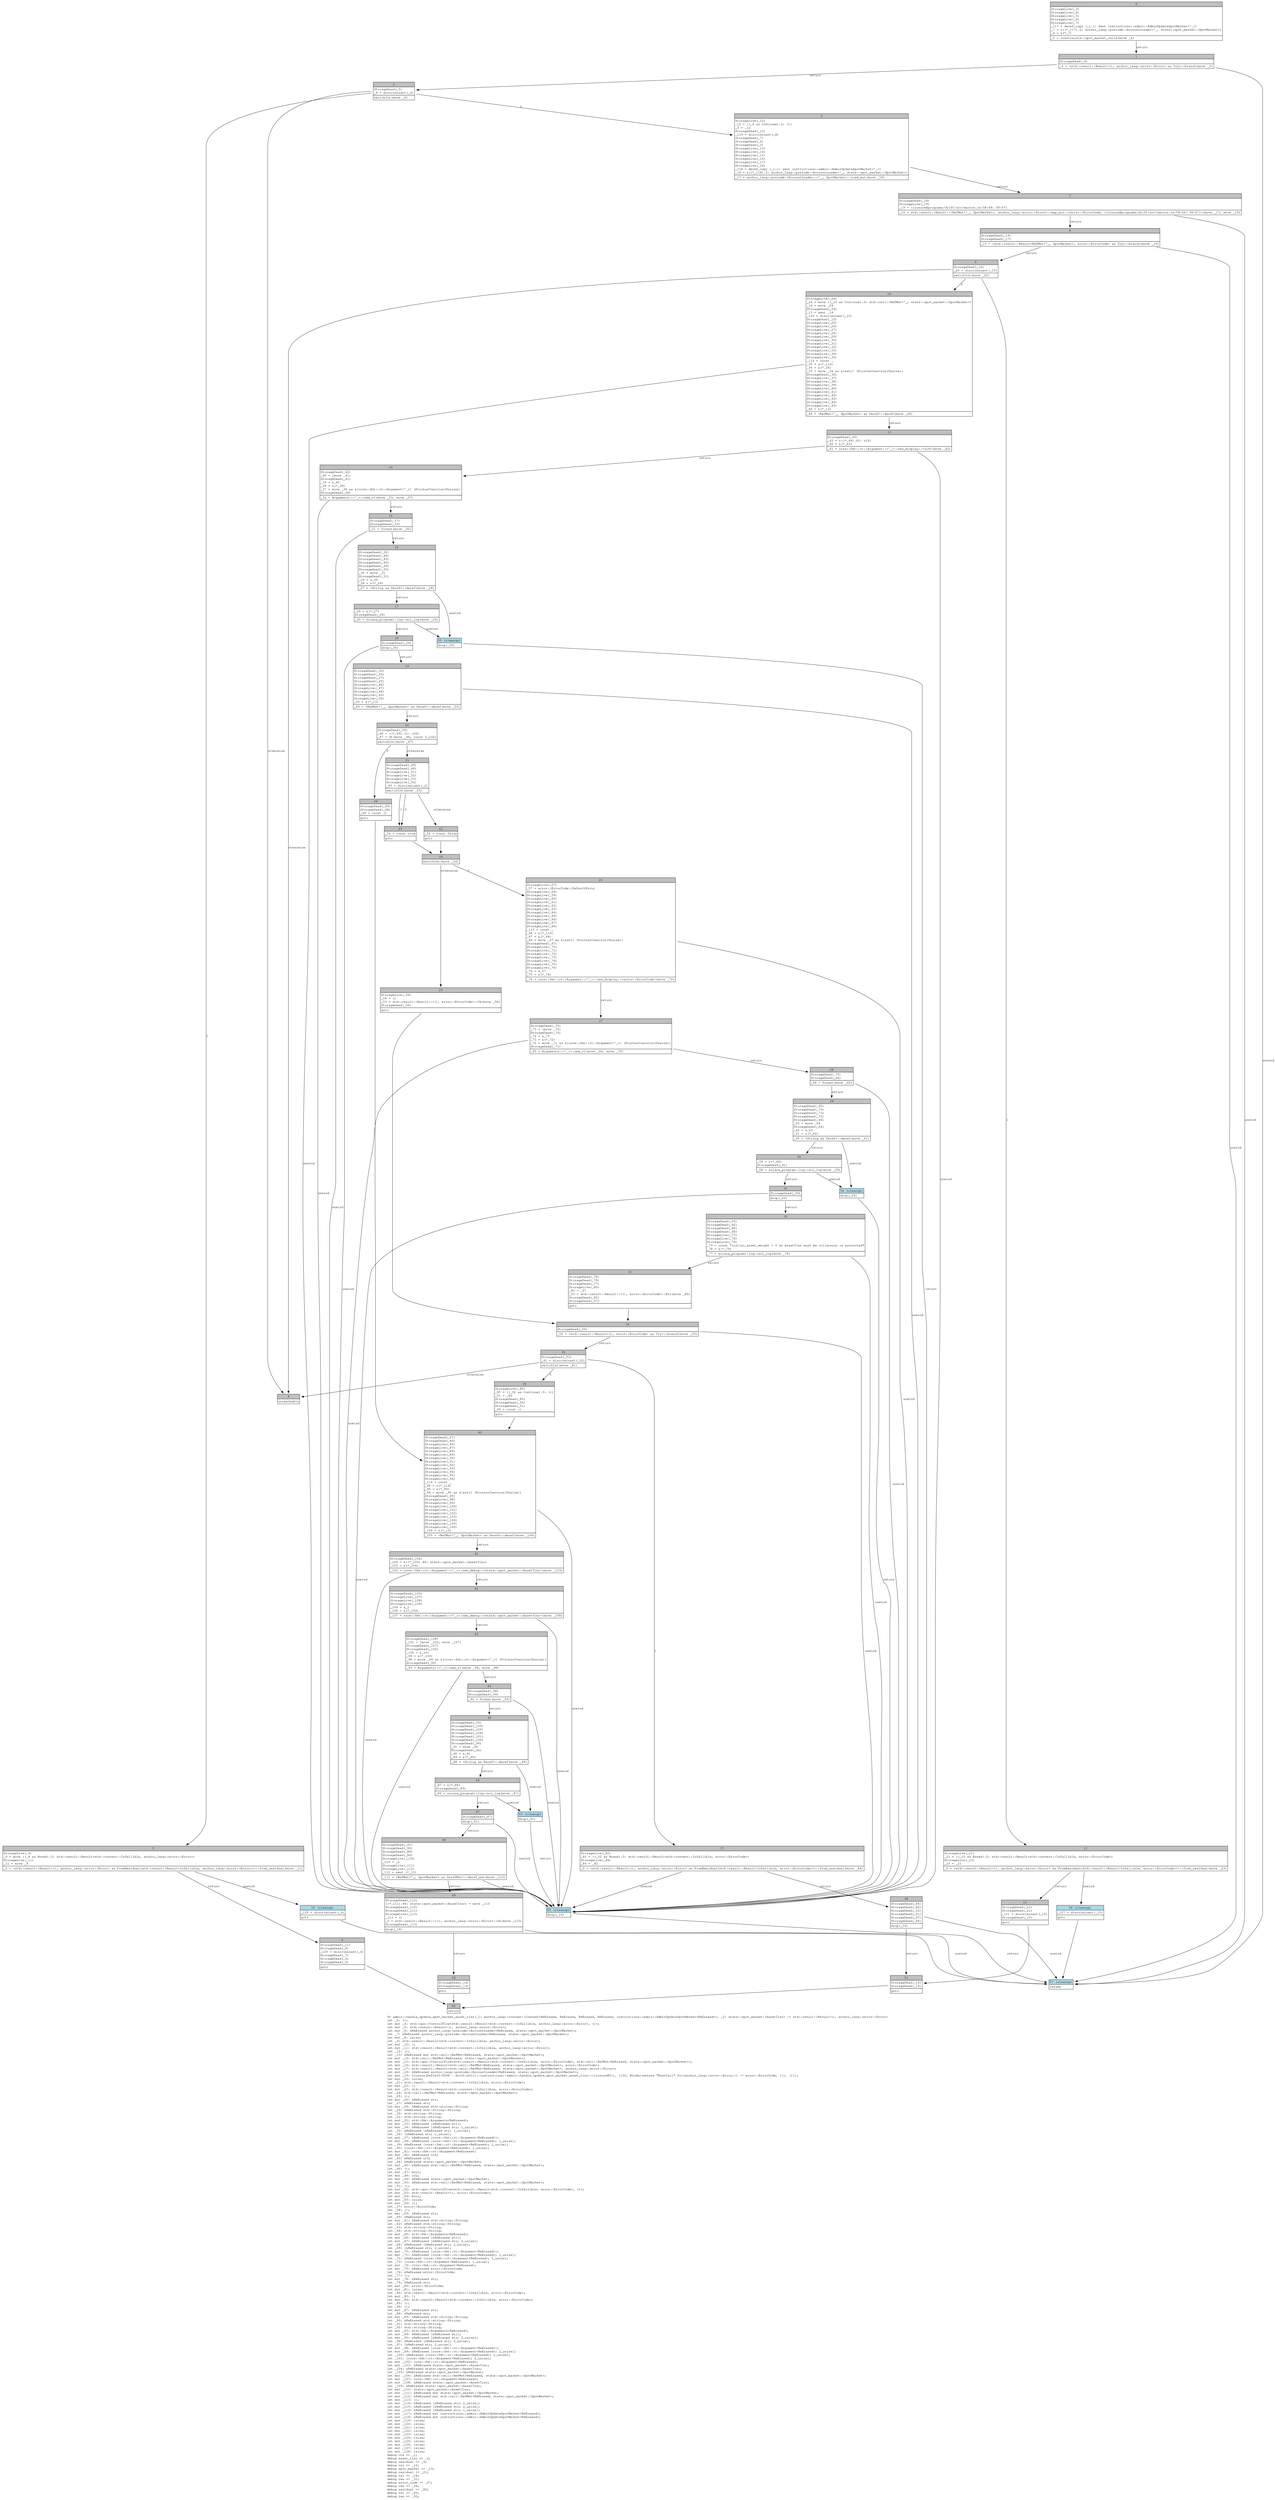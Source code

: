 digraph Mir_0_5587 {
    graph [fontname="Courier, monospace"];
    node [fontname="Courier, monospace"];
    edge [fontname="Courier, monospace"];
    label=<fn admin::handle_update_spot_market_asset_tier(_1: anchor_lang::context::Context&lt;ReErased, ReErased, ReErased, ReErased, instructions::admin::AdminUpdateSpotMarket&lt;ReErased&gt;&gt;, _2: state::spot_market::AssetTier) -&gt; std::result::Result&lt;(), anchor_lang::error::Error&gt;<br align="left"/>let _3: ();<br align="left"/>let mut _4: std::ops::ControlFlow&lt;std::result::Result&lt;std::convert::Infallible, anchor_lang::error::Error&gt;, ()&gt;;<br align="left"/>let mut _5: std::result::Result&lt;(), anchor_lang::error::Error&gt;;<br align="left"/>let mut _6: &amp;ReErased anchor_lang::prelude::AccountLoader&lt;ReErased, state::spot_market::SpotMarket&gt;;<br align="left"/>let _7: &amp;ReErased anchor_lang::prelude::AccountLoader&lt;ReErased, state::spot_market::SpotMarket&gt;;<br align="left"/>let mut _8: isize;<br align="left"/>let _9: std::result::Result&lt;std::convert::Infallible, anchor_lang::error::Error&gt;;<br align="left"/>let mut _10: !;<br align="left"/>let mut _11: std::result::Result&lt;std::convert::Infallible, anchor_lang::error::Error&gt;;<br align="left"/>let _12: ();<br align="left"/>let _13: &amp;ReErased mut std::cell::RefMut&lt;ReErased, state::spot_market::SpotMarket&gt;;<br align="left"/>let mut _14: std::cell::RefMut&lt;ReErased, state::spot_market::SpotMarket&gt;;<br align="left"/>let mut _15: std::ops::ControlFlow&lt;std::result::Result&lt;std::convert::Infallible, error::ErrorCode&gt;, std::cell::RefMut&lt;ReErased, state::spot_market::SpotMarket&gt;&gt;;<br align="left"/>let mut _16: std::result::Result&lt;std::cell::RefMut&lt;ReErased, state::spot_market::SpotMarket&gt;, error::ErrorCode&gt;;<br align="left"/>let mut _17: std::result::Result&lt;std::cell::RefMut&lt;ReErased, state::spot_market::SpotMarket&gt;, anchor_lang::error::Error&gt;;<br align="left"/>let mut _18: &amp;ReErased anchor_lang::prelude::AccountLoader&lt;ReErased, state::spot_market::SpotMarket&gt;;<br align="left"/>let mut _19: Closure(DefId(0:5588 ~ drift[d311]::instructions::admin::handle_update_spot_market_asset_tier::{closure#0}), [i32, Binder(extern &quot;RustCall&quot; fn((anchor_lang::error::Error,)) -&gt; error::ErrorCode, []), ()]);<br align="left"/>let mut _20: isize;<br align="left"/>let _21: std::result::Result&lt;std::convert::Infallible, error::ErrorCode&gt;;<br align="left"/>let mut _22: !;<br align="left"/>let mut _23: std::result::Result&lt;std::convert::Infallible, error::ErrorCode&gt;;<br align="left"/>let _24: std::cell::RefMut&lt;ReErased, state::spot_market::SpotMarket&gt;;<br align="left"/>let _25: ();<br align="left"/>let mut _26: &amp;ReErased str;<br align="left"/>let _27: &amp;ReErased str;<br align="left"/>let mut _28: &amp;ReErased std::string::String;<br align="left"/>let _29: &amp;ReErased std::string::String;<br align="left"/>let _30: std::string::String;<br align="left"/>let _31: std::string::String;<br align="left"/>let mut _32: std::fmt::Arguments&lt;ReErased&gt;;<br align="left"/>let mut _33: &amp;ReErased [&amp;ReErased str];<br align="left"/>let mut _34: &amp;ReErased [&amp;ReErased str; 1_usize];<br align="left"/>let _35: &amp;ReErased [&amp;ReErased str; 1_usize];<br align="left"/>let _36: [&amp;ReErased str; 1_usize];<br align="left"/>let mut _37: &amp;ReErased [core::fmt::rt::Argument&lt;ReErased&gt;];<br align="left"/>let mut _38: &amp;ReErased [core::fmt::rt::Argument&lt;ReErased&gt;; 1_usize];<br align="left"/>let _39: &amp;ReErased [core::fmt::rt::Argument&lt;ReErased&gt;; 1_usize];<br align="left"/>let _40: [core::fmt::rt::Argument&lt;ReErased&gt;; 1_usize];<br align="left"/>let mut _41: core::fmt::rt::Argument&lt;ReErased&gt;;<br align="left"/>let mut _42: &amp;ReErased u16;<br align="left"/>let _43: &amp;ReErased u16;<br align="left"/>let _44: &amp;ReErased state::spot_market::SpotMarket;<br align="left"/>let mut _45: &amp;ReErased std::cell::RefMut&lt;ReErased, state::spot_market::SpotMarket&gt;;<br align="left"/>let _46: ();<br align="left"/>let mut _47: bool;<br align="left"/>let mut _48: u32;<br align="left"/>let mut _49: &amp;ReErased state::spot_market::SpotMarket;<br align="left"/>let mut _50: &amp;ReErased std::cell::RefMut&lt;ReErased, state::spot_market::SpotMarket&gt;;<br align="left"/>let _51: ();<br align="left"/>let mut _52: std::ops::ControlFlow&lt;std::result::Result&lt;std::convert::Infallible, error::ErrorCode&gt;, ()&gt;;<br align="left"/>let mut _53: std::result::Result&lt;(), error::ErrorCode&gt;;<br align="left"/>let mut _54: bool;<br align="left"/>let mut _55: isize;<br align="left"/>let mut _56: ();<br align="left"/>let _57: error::ErrorCode;<br align="left"/>let _58: ();<br align="left"/>let mut _59: &amp;ReErased str;<br align="left"/>let _60: &amp;ReErased str;<br align="left"/>let mut _61: &amp;ReErased std::string::String;<br align="left"/>let _62: &amp;ReErased std::string::String;<br align="left"/>let _63: std::string::String;<br align="left"/>let _64: std::string::String;<br align="left"/>let mut _65: std::fmt::Arguments&lt;ReErased&gt;;<br align="left"/>let mut _66: &amp;ReErased [&amp;ReErased str];<br align="left"/>let mut _67: &amp;ReErased [&amp;ReErased str; 2_usize];<br align="left"/>let _68: &amp;ReErased [&amp;ReErased str; 2_usize];<br align="left"/>let _69: [&amp;ReErased str; 2_usize];<br align="left"/>let mut _70: &amp;ReErased [core::fmt::rt::Argument&lt;ReErased&gt;];<br align="left"/>let mut _71: &amp;ReErased [core::fmt::rt::Argument&lt;ReErased&gt;; 1_usize];<br align="left"/>let _72: &amp;ReErased [core::fmt::rt::Argument&lt;ReErased&gt;; 1_usize];<br align="left"/>let _73: [core::fmt::rt::Argument&lt;ReErased&gt;; 1_usize];<br align="left"/>let mut _74: core::fmt::rt::Argument&lt;ReErased&gt;;<br align="left"/>let mut _75: &amp;ReErased error::ErrorCode;<br align="left"/>let _76: &amp;ReErased error::ErrorCode;<br align="left"/>let _77: ();<br align="left"/>let mut _78: &amp;ReErased str;<br align="left"/>let _79: &amp;ReErased str;<br align="left"/>let mut _80: error::ErrorCode;<br align="left"/>let mut _81: isize;<br align="left"/>let _82: std::result::Result&lt;std::convert::Infallible, error::ErrorCode&gt;;<br align="left"/>let mut _83: !;<br align="left"/>let mut _84: std::result::Result&lt;std::convert::Infallible, error::ErrorCode&gt;;<br align="left"/>let _85: ();<br align="left"/>let _86: ();<br align="left"/>let mut _87: &amp;ReErased str;<br align="left"/>let _88: &amp;ReErased str;<br align="left"/>let mut _89: &amp;ReErased std::string::String;<br align="left"/>let _90: &amp;ReErased std::string::String;<br align="left"/>let _91: std::string::String;<br align="left"/>let _92: std::string::String;<br align="left"/>let mut _93: std::fmt::Arguments&lt;ReErased&gt;;<br align="left"/>let mut _94: &amp;ReErased [&amp;ReErased str];<br align="left"/>let mut _95: &amp;ReErased [&amp;ReErased str; 2_usize];<br align="left"/>let _96: &amp;ReErased [&amp;ReErased str; 2_usize];<br align="left"/>let _97: [&amp;ReErased str; 2_usize];<br align="left"/>let mut _98: &amp;ReErased [core::fmt::rt::Argument&lt;ReErased&gt;];<br align="left"/>let mut _99: &amp;ReErased [core::fmt::rt::Argument&lt;ReErased&gt;; 2_usize];<br align="left"/>let _100: &amp;ReErased [core::fmt::rt::Argument&lt;ReErased&gt;; 2_usize];<br align="left"/>let _101: [core::fmt::rt::Argument&lt;ReErased&gt;; 2_usize];<br align="left"/>let mut _102: core::fmt::rt::Argument&lt;ReErased&gt;;<br align="left"/>let mut _103: &amp;ReErased state::spot_market::AssetTier;<br align="left"/>let _104: &amp;ReErased state::spot_market::AssetTier;<br align="left"/>let _105: &amp;ReErased state::spot_market::SpotMarket;<br align="left"/>let mut _106: &amp;ReErased std::cell::RefMut&lt;ReErased, state::spot_market::SpotMarket&gt;;<br align="left"/>let mut _107: core::fmt::rt::Argument&lt;ReErased&gt;;<br align="left"/>let mut _108: &amp;ReErased state::spot_market::AssetTier;<br align="left"/>let _109: &amp;ReErased state::spot_market::AssetTier;<br align="left"/>let mut _110: state::spot_market::AssetTier;<br align="left"/>let mut _111: &amp;ReErased mut state::spot_market::SpotMarket;<br align="left"/>let mut _112: &amp;ReErased mut std::cell::RefMut&lt;ReErased, state::spot_market::SpotMarket&gt;;<br align="left"/>let mut _113: ();<br align="left"/>let mut _114: &amp;ReErased [&amp;ReErased str; 2_usize];<br align="left"/>let mut _115: &amp;ReErased [&amp;ReErased str; 2_usize];<br align="left"/>let mut _116: &amp;ReErased [&amp;ReErased str; 1_usize];<br align="left"/>let mut _117: &amp;ReErased mut instructions::admin::AdminUpdateSpotMarket&lt;ReErased&gt;;<br align="left"/>let mut _118: &amp;ReErased mut instructions::admin::AdminUpdateSpotMarket&lt;ReErased&gt;;<br align="left"/>let mut _119: isize;<br align="left"/>let mut _120: isize;<br align="left"/>let mut _121: isize;<br align="left"/>let mut _122: isize;<br align="left"/>let mut _123: isize;<br align="left"/>let mut _124: isize;<br align="left"/>let mut _125: isize;<br align="left"/>let mut _126: isize;<br align="left"/>let mut _127: isize;<br align="left"/>let mut _128: isize;<br align="left"/>debug ctx =&gt; _1;<br align="left"/>debug asset_tier =&gt; _2;<br align="left"/>debug residual =&gt; _9;<br align="left"/>debug val =&gt; _12;<br align="left"/>debug spot_market =&gt; _13;<br align="left"/>debug residual =&gt; _21;<br align="left"/>debug val =&gt; _24;<br align="left"/>debug res =&gt; _31;<br align="left"/>debug error_code =&gt; _57;<br align="left"/>debug res =&gt; _64;<br align="left"/>debug residual =&gt; _82;<br align="left"/>debug val =&gt; _85;<br align="left"/>debug res =&gt; _92;<br align="left"/>>;
    bb0__0_5587 [shape="none", label=<<table border="0" cellborder="1" cellspacing="0"><tr><td bgcolor="gray" align="center" colspan="1">0</td></tr><tr><td align="left" balign="left">StorageLive(_3)<br/>StorageLive(_4)<br/>StorageLive(_5)<br/>StorageLive(_6)<br/>StorageLive(_7)<br/>_117 = deref_copy (_1.1: &amp;mut instructions::admin::AdminUpdateSpotMarket&lt;'_&gt;)<br/>_7 = &amp;((*_117).2: anchor_lang::prelude::AccountLoader&lt;'_, state::spot_market::SpotMarket&gt;)<br/>_6 = &amp;(*_7)<br/></td></tr><tr><td align="left">_5 = constraints::spot_market_valid(move _6)</td></tr></table>>];
    bb1__0_5587 [shape="none", label=<<table border="0" cellborder="1" cellspacing="0"><tr><td bgcolor="gray" align="center" colspan="1">1</td></tr><tr><td align="left" balign="left">StorageDead(_6)<br/></td></tr><tr><td align="left">_4 = &lt;std::result::Result&lt;(), anchor_lang::error::Error&gt; as Try&gt;::branch(move _5)</td></tr></table>>];
    bb2__0_5587 [shape="none", label=<<table border="0" cellborder="1" cellspacing="0"><tr><td bgcolor="gray" align="center" colspan="1">2</td></tr><tr><td align="left" balign="left">StorageDead(_5)<br/>_8 = discriminant(_4)<br/></td></tr><tr><td align="left">switchInt(move _8)</td></tr></table>>];
    bb3__0_5587 [shape="none", label=<<table border="0" cellborder="1" cellspacing="0"><tr><td bgcolor="gray" align="center" colspan="1">3</td></tr><tr><td align="left" balign="left">StorageLive(_12)<br/>_12 = ((_4 as Continue).0: ())<br/>_3 = _12<br/>StorageDead(_12)<br/>_119 = discriminant(_4)<br/>StorageDead(_7)<br/>StorageDead(_4)<br/>StorageDead(_3)<br/>StorageLive(_13)<br/>StorageLive(_14)<br/>StorageLive(_15)<br/>StorageLive(_16)<br/>StorageLive(_17)<br/>StorageLive(_18)<br/>_118 = deref_copy (_1.1: &amp;mut instructions::admin::AdminUpdateSpotMarket&lt;'_&gt;)<br/>_18 = &amp;((*_118).2: anchor_lang::prelude::AccountLoader&lt;'_, state::spot_market::SpotMarket&gt;)<br/></td></tr><tr><td align="left">_17 = anchor_lang::prelude::AccountLoader::&lt;'_, SpotMarket&gt;::load_mut(move _18)</td></tr></table>>];
    bb4__0_5587 [shape="none", label=<<table border="0" cellborder="1" cellspacing="0"><tr><td bgcolor="gray" align="center" colspan="1">4</td></tr><tr><td align="left">unreachable</td></tr></table>>];
    bb5__0_5587 [shape="none", label=<<table border="0" cellborder="1" cellspacing="0"><tr><td bgcolor="gray" align="center" colspan="1">5</td></tr><tr><td align="left" balign="left">StorageLive(_9)<br/>_9 = move ((_4 as Break).0: std::result::Result&lt;std::convert::Infallible, anchor_lang::error::Error&gt;)<br/>StorageLive(_11)<br/>_11 = move _9<br/></td></tr><tr><td align="left">_0 = &lt;std::result::Result&lt;(), anchor_lang::error::Error&gt; as FromResidual&lt;std::result::Result&lt;Infallible, anchor_lang::error::Error&gt;&gt;&gt;::from_residual(move _11)</td></tr></table>>];
    bb6__0_5587 [shape="none", label=<<table border="0" cellborder="1" cellspacing="0"><tr><td bgcolor="gray" align="center" colspan="1">6</td></tr><tr><td align="left" balign="left">StorageDead(_11)<br/>StorageDead(_9)<br/>_125 = discriminant(_4)<br/>StorageDead(_7)<br/>StorageDead(_4)<br/>StorageDead(_3)<br/></td></tr><tr><td align="left">goto</td></tr></table>>];
    bb7__0_5587 [shape="none", label=<<table border="0" cellborder="1" cellspacing="0"><tr><td bgcolor="gray" align="center" colspan="1">7</td></tr><tr><td align="left" balign="left">StorageDead(_18)<br/>StorageLive(_19)<br/>_19 = {closure@programs/drift/src/macros.rs:58:44: 58:47}<br/></td></tr><tr><td align="left">_16 = std::result::Result::&lt;RefMut&lt;'_, SpotMarket&gt;, anchor_lang::error::Error&gt;::map_err::&lt;error::ErrorCode, {closure@programs/drift/src/macros.rs:58:44: 58:47}&gt;(move _17, move _19)</td></tr></table>>];
    bb8__0_5587 [shape="none", label=<<table border="0" cellborder="1" cellspacing="0"><tr><td bgcolor="gray" align="center" colspan="1">8</td></tr><tr><td align="left" balign="left">StorageDead(_19)<br/>StorageDead(_17)<br/></td></tr><tr><td align="left">_15 = &lt;std::result::Result&lt;RefMut&lt;'_, SpotMarket&gt;, error::ErrorCode&gt; as Try&gt;::branch(move _16)</td></tr></table>>];
    bb9__0_5587 [shape="none", label=<<table border="0" cellborder="1" cellspacing="0"><tr><td bgcolor="gray" align="center" colspan="1">9</td></tr><tr><td align="left" balign="left">StorageDead(_16)<br/>_20 = discriminant(_15)<br/></td></tr><tr><td align="left">switchInt(move _20)</td></tr></table>>];
    bb10__0_5587 [shape="none", label=<<table border="0" cellborder="1" cellspacing="0"><tr><td bgcolor="gray" align="center" colspan="1">10</td></tr><tr><td align="left" balign="left">StorageLive(_24)<br/>_24 = move ((_15 as Continue).0: std::cell::RefMut&lt;'_, state::spot_market::SpotMarket&gt;)<br/>_14 = move _24<br/>StorageDead(_24)<br/>_13 = &amp;mut _14<br/>_123 = discriminant(_15)<br/>StorageDead(_15)<br/>StorageLive(_25)<br/>StorageLive(_26)<br/>StorageLive(_27)<br/>StorageLive(_28)<br/>StorageLive(_29)<br/>StorageLive(_30)<br/>StorageLive(_31)<br/>StorageLive(_32)<br/>StorageLive(_33)<br/>StorageLive(_34)<br/>StorageLive(_35)<br/>_116 = const _<br/>_35 = &amp;(*_116)<br/>_34 = &amp;(*_35)<br/>_33 = move _34 as &amp;[&amp;str] (PointerCoercion(Unsize))<br/>StorageDead(_34)<br/>StorageLive(_37)<br/>StorageLive(_38)<br/>StorageLive(_39)<br/>StorageLive(_40)<br/>StorageLive(_41)<br/>StorageLive(_42)<br/>StorageLive(_43)<br/>StorageLive(_44)<br/>StorageLive(_45)<br/>_45 = &amp;(*_13)<br/></td></tr><tr><td align="left">_44 = &lt;RefMut&lt;'_, SpotMarket&gt; as Deref&gt;::deref(move _45)</td></tr></table>>];
    bb11__0_5587 [shape="none", label=<<table border="0" cellborder="1" cellspacing="0"><tr><td bgcolor="gray" align="center" colspan="1">11</td></tr><tr><td align="left" balign="left">StorageLive(_21)<br/>_21 = ((_15 as Break).0: std::result::Result&lt;std::convert::Infallible, error::ErrorCode&gt;)<br/>StorageLive(_23)<br/>_23 = _21<br/></td></tr><tr><td align="left">_0 = &lt;std::result::Result&lt;(), anchor_lang::error::Error&gt; as FromResidual&lt;std::result::Result&lt;Infallible, error::ErrorCode&gt;&gt;&gt;::from_residual(move _23)</td></tr></table>>];
    bb12__0_5587 [shape="none", label=<<table border="0" cellborder="1" cellspacing="0"><tr><td bgcolor="gray" align="center" colspan="1">12</td></tr><tr><td align="left" balign="left">StorageDead(_23)<br/>StorageDead(_21)<br/>_121 = discriminant(_15)<br/>StorageDead(_15)<br/></td></tr><tr><td align="left">goto</td></tr></table>>];
    bb13__0_5587 [shape="none", label=<<table border="0" cellborder="1" cellspacing="0"><tr><td bgcolor="gray" align="center" colspan="1">13</td></tr><tr><td align="left" balign="left">StorageDead(_45)<br/>_43 = &amp;((*_44).42: u16)<br/>_42 = &amp;(*_43)<br/></td></tr><tr><td align="left">_41 = core::fmt::rt::Argument::&lt;'_&gt;::new_display::&lt;u16&gt;(move _42)</td></tr></table>>];
    bb14__0_5587 [shape="none", label=<<table border="0" cellborder="1" cellspacing="0"><tr><td bgcolor="gray" align="center" colspan="1">14</td></tr><tr><td align="left" balign="left">StorageDead(_42)<br/>_40 = [move _41]<br/>StorageDead(_41)<br/>_39 = &amp;_40<br/>_38 = &amp;(*_39)<br/>_37 = move _38 as &amp;[core::fmt::rt::Argument&lt;'_&gt;] (PointerCoercion(Unsize))<br/>StorageDead(_38)<br/></td></tr><tr><td align="left">_32 = Arguments::&lt;'_&gt;::new_v1(move _33, move _37)</td></tr></table>>];
    bb15__0_5587 [shape="none", label=<<table border="0" cellborder="1" cellspacing="0"><tr><td bgcolor="gray" align="center" colspan="1">15</td></tr><tr><td align="left" balign="left">StorageDead(_37)<br/>StorageDead(_33)<br/></td></tr><tr><td align="left">_31 = format(move _32)</td></tr></table>>];
    bb16__0_5587 [shape="none", label=<<table border="0" cellborder="1" cellspacing="0"><tr><td bgcolor="gray" align="center" colspan="1">16</td></tr><tr><td align="left" balign="left">StorageDead(_32)<br/>StorageDead(_44)<br/>StorageDead(_43)<br/>StorageDead(_40)<br/>StorageDead(_39)<br/>StorageDead(_35)<br/>_30 = move _31<br/>StorageDead(_31)<br/>_29 = &amp;_30<br/>_28 = &amp;(*_29)<br/></td></tr><tr><td align="left">_27 = &lt;String as Deref&gt;::deref(move _28)</td></tr></table>>];
    bb17__0_5587 [shape="none", label=<<table border="0" cellborder="1" cellspacing="0"><tr><td bgcolor="gray" align="center" colspan="1">17</td></tr><tr><td align="left" balign="left">_26 = &amp;(*_27)<br/>StorageDead(_28)<br/></td></tr><tr><td align="left">_25 = solana_program::log::sol_log(move _26)</td></tr></table>>];
    bb18__0_5587 [shape="none", label=<<table border="0" cellborder="1" cellspacing="0"><tr><td bgcolor="gray" align="center" colspan="1">18</td></tr><tr><td align="left" balign="left">StorageDead(_26)<br/></td></tr><tr><td align="left">drop(_30)</td></tr></table>>];
    bb19__0_5587 [shape="none", label=<<table border="0" cellborder="1" cellspacing="0"><tr><td bgcolor="gray" align="center" colspan="1">19</td></tr><tr><td align="left" balign="left">StorageDead(_30)<br/>StorageDead(_29)<br/>StorageDead(_27)<br/>StorageDead(_25)<br/>StorageLive(_46)<br/>StorageLive(_47)<br/>StorageLive(_48)<br/>StorageLive(_49)<br/>StorageLive(_50)<br/>_50 = &amp;(*_13)<br/></td></tr><tr><td align="left">_49 = &lt;RefMut&lt;'_, SpotMarket&gt; as Deref&gt;::deref(move _50)</td></tr></table>>];
    bb20__0_5587 [shape="none", label=<<table border="0" cellborder="1" cellspacing="0"><tr><td bgcolor="gray" align="center" colspan="1">20</td></tr><tr><td align="left" balign="left">StorageDead(_50)<br/>_48 = ((*_49).31: u32)<br/>_47 = Gt(move _48, const 0_u32)<br/></td></tr><tr><td align="left">switchInt(move _47)</td></tr></table>>];
    bb21__0_5587 [shape="none", label=<<table border="0" cellborder="1" cellspacing="0"><tr><td bgcolor="gray" align="center" colspan="1">21</td></tr><tr><td align="left" balign="left">StorageDead(_49)<br/>StorageDead(_48)<br/>StorageLive(_51)<br/>StorageLive(_52)<br/>StorageLive(_53)<br/>StorageLive(_54)<br/>_55 = discriminant(_2)<br/></td></tr><tr><td align="left">switchInt(move _55)</td></tr></table>>];
    bb22__0_5587 [shape="none", label=<<table border="0" cellborder="1" cellspacing="0"><tr><td bgcolor="gray" align="center" colspan="1">22</td></tr><tr><td align="left" balign="left">_54 = const false<br/></td></tr><tr><td align="left">goto</td></tr></table>>];
    bb23__0_5587 [shape="none", label=<<table border="0" cellborder="1" cellspacing="0"><tr><td bgcolor="gray" align="center" colspan="1">23</td></tr><tr><td align="left" balign="left">_54 = const true<br/></td></tr><tr><td align="left">goto</td></tr></table>>];
    bb24__0_5587 [shape="none", label=<<table border="0" cellborder="1" cellspacing="0"><tr><td bgcolor="gray" align="center" colspan="1">24</td></tr><tr><td align="left">switchInt(move _54)</td></tr></table>>];
    bb25__0_5587 [shape="none", label=<<table border="0" cellborder="1" cellspacing="0"><tr><td bgcolor="gray" align="center" colspan="1">25</td></tr><tr><td align="left" balign="left">StorageLive(_56)<br/>_56 = ()<br/>_53 = std::result::Result::&lt;(), error::ErrorCode&gt;::Ok(move _56)<br/>StorageDead(_56)<br/></td></tr><tr><td align="left">goto</td></tr></table>>];
    bb26__0_5587 [shape="none", label=<<table border="0" cellborder="1" cellspacing="0"><tr><td bgcolor="gray" align="center" colspan="1">26</td></tr><tr><td align="left" balign="left">StorageLive(_57)<br/>_57 = error::ErrorCode::DefaultError<br/>StorageLive(_58)<br/>StorageLive(_59)<br/>StorageLive(_60)<br/>StorageLive(_61)<br/>StorageLive(_62)<br/>StorageLive(_63)<br/>StorageLive(_64)<br/>StorageLive(_65)<br/>StorageLive(_66)<br/>StorageLive(_67)<br/>StorageLive(_68)<br/>_115 = const _<br/>_68 = &amp;(*_115)<br/>_67 = &amp;(*_68)<br/>_66 = move _67 as &amp;[&amp;str] (PointerCoercion(Unsize))<br/>StorageDead(_67)<br/>StorageLive(_70)<br/>StorageLive(_71)<br/>StorageLive(_72)<br/>StorageLive(_73)<br/>StorageLive(_74)<br/>StorageLive(_75)<br/>StorageLive(_76)<br/>_76 = &amp;_57<br/>_75 = &amp;(*_76)<br/></td></tr><tr><td align="left">_74 = core::fmt::rt::Argument::&lt;'_&gt;::new_display::&lt;error::ErrorCode&gt;(move _75)</td></tr></table>>];
    bb27__0_5587 [shape="none", label=<<table border="0" cellborder="1" cellspacing="0"><tr><td bgcolor="gray" align="center" colspan="1">27</td></tr><tr><td align="left" balign="left">StorageDead(_75)<br/>_73 = [move _74]<br/>StorageDead(_74)<br/>_72 = &amp;_73<br/>_71 = &amp;(*_72)<br/>_70 = move _71 as &amp;[core::fmt::rt::Argument&lt;'_&gt;] (PointerCoercion(Unsize))<br/>StorageDead(_71)<br/></td></tr><tr><td align="left">_65 = Arguments::&lt;'_&gt;::new_v1(move _66, move _70)</td></tr></table>>];
    bb28__0_5587 [shape="none", label=<<table border="0" cellborder="1" cellspacing="0"><tr><td bgcolor="gray" align="center" colspan="1">28</td></tr><tr><td align="left" balign="left">StorageDead(_70)<br/>StorageDead(_66)<br/></td></tr><tr><td align="left">_64 = format(move _65)</td></tr></table>>];
    bb29__0_5587 [shape="none", label=<<table border="0" cellborder="1" cellspacing="0"><tr><td bgcolor="gray" align="center" colspan="1">29</td></tr><tr><td align="left" balign="left">StorageDead(_65)<br/>StorageDead(_76)<br/>StorageDead(_73)<br/>StorageDead(_72)<br/>StorageDead(_68)<br/>_63 = move _64<br/>StorageDead(_64)<br/>_62 = &amp;_63<br/>_61 = &amp;(*_62)<br/></td></tr><tr><td align="left">_60 = &lt;String as Deref&gt;::deref(move _61)</td></tr></table>>];
    bb30__0_5587 [shape="none", label=<<table border="0" cellborder="1" cellspacing="0"><tr><td bgcolor="gray" align="center" colspan="1">30</td></tr><tr><td align="left" balign="left">_59 = &amp;(*_60)<br/>StorageDead(_61)<br/></td></tr><tr><td align="left">_58 = solana_program::log::sol_log(move _59)</td></tr></table>>];
    bb31__0_5587 [shape="none", label=<<table border="0" cellborder="1" cellspacing="0"><tr><td bgcolor="gray" align="center" colspan="1">31</td></tr><tr><td align="left" balign="left">StorageDead(_59)<br/></td></tr><tr><td align="left">drop(_63)</td></tr></table>>];
    bb32__0_5587 [shape="none", label=<<table border="0" cellborder="1" cellspacing="0"><tr><td bgcolor="gray" align="center" colspan="1">32</td></tr><tr><td align="left" balign="left">StorageDead(_63)<br/>StorageDead(_62)<br/>StorageDead(_60)<br/>StorageDead(_58)<br/>StorageLive(_77)<br/>StorageLive(_78)<br/>StorageLive(_79)<br/>_79 = const &quot;initial_asset_weight &gt; 0 so AssetTier must be collateral or protected&quot;<br/>_78 = &amp;(*_79)<br/></td></tr><tr><td align="left">_77 = solana_program::log::sol_log(move _78)</td></tr></table>>];
    bb33__0_5587 [shape="none", label=<<table border="0" cellborder="1" cellspacing="0"><tr><td bgcolor="gray" align="center" colspan="1">33</td></tr><tr><td align="left" balign="left">StorageDead(_78)<br/>StorageDead(_79)<br/>StorageDead(_77)<br/>StorageLive(_80)<br/>_80 = _57<br/>_53 = std::result::Result::&lt;(), error::ErrorCode&gt;::Err(move _80)<br/>StorageDead(_80)<br/>StorageDead(_57)<br/></td></tr><tr><td align="left">goto</td></tr></table>>];
    bb34__0_5587 [shape="none", label=<<table border="0" cellborder="1" cellspacing="0"><tr><td bgcolor="gray" align="center" colspan="1">34</td></tr><tr><td align="left" balign="left">StorageDead(_54)<br/></td></tr><tr><td align="left">_52 = &lt;std::result::Result&lt;(), error::ErrorCode&gt; as Try&gt;::branch(move _53)</td></tr></table>>];
    bb35__0_5587 [shape="none", label=<<table border="0" cellborder="1" cellspacing="0"><tr><td bgcolor="gray" align="center" colspan="1">35</td></tr><tr><td align="left" balign="left">StorageDead(_53)<br/>_81 = discriminant(_52)<br/></td></tr><tr><td align="left">switchInt(move _81)</td></tr></table>>];
    bb36__0_5587 [shape="none", label=<<table border="0" cellborder="1" cellspacing="0"><tr><td bgcolor="gray" align="center" colspan="1">36</td></tr><tr><td align="left" balign="left">StorageLive(_85)<br/>_85 = ((_52 as Continue).0: ())<br/>_51 = _85<br/>StorageDead(_85)<br/>StorageDead(_52)<br/>StorageDead(_51)<br/>_46 = const ()<br/></td></tr><tr><td align="left">goto</td></tr></table>>];
    bb37__0_5587 [shape="none", label=<<table border="0" cellborder="1" cellspacing="0"><tr><td bgcolor="gray" align="center" colspan="1">37</td></tr><tr><td align="left" balign="left">StorageLive(_82)<br/>_82 = ((_52 as Break).0: std::result::Result&lt;std::convert::Infallible, error::ErrorCode&gt;)<br/>StorageLive(_84)<br/>_84 = _82<br/></td></tr><tr><td align="left">_0 = &lt;std::result::Result&lt;(), anchor_lang::error::Error&gt; as FromResidual&lt;std::result::Result&lt;Infallible, error::ErrorCode&gt;&gt;&gt;::from_residual(move _84)</td></tr></table>>];
    bb38__0_5587 [shape="none", label=<<table border="0" cellborder="1" cellspacing="0"><tr><td bgcolor="gray" align="center" colspan="1">38</td></tr><tr><td align="left" balign="left">StorageDead(_84)<br/>StorageDead(_82)<br/>StorageDead(_52)<br/>StorageDead(_51)<br/>StorageDead(_47)<br/>StorageDead(_46)<br/></td></tr><tr><td align="left">drop(_14)</td></tr></table>>];
    bb39__0_5587 [shape="none", label=<<table border="0" cellborder="1" cellspacing="0"><tr><td bgcolor="gray" align="center" colspan="1">39</td></tr><tr><td align="left" balign="left">StorageDead(_49)<br/>StorageDead(_48)<br/>_46 = const ()<br/></td></tr><tr><td align="left">goto</td></tr></table>>];
    bb40__0_5587 [shape="none", label=<<table border="0" cellborder="1" cellspacing="0"><tr><td bgcolor="gray" align="center" colspan="1">40</td></tr><tr><td align="left" balign="left">StorageDead(_47)<br/>StorageDead(_46)<br/>StorageLive(_86)<br/>StorageLive(_87)<br/>StorageLive(_88)<br/>StorageLive(_89)<br/>StorageLive(_90)<br/>StorageLive(_91)<br/>StorageLive(_92)<br/>StorageLive(_93)<br/>StorageLive(_94)<br/>StorageLive(_95)<br/>StorageLive(_96)<br/>_114 = const _<br/>_96 = &amp;(*_114)<br/>_95 = &amp;(*_96)<br/>_94 = move _95 as &amp;[&amp;str] (PointerCoercion(Unsize))<br/>StorageDead(_95)<br/>StorageLive(_98)<br/>StorageLive(_99)<br/>StorageLive(_100)<br/>StorageLive(_101)<br/>StorageLive(_102)<br/>StorageLive(_103)<br/>StorageLive(_104)<br/>StorageLive(_105)<br/>StorageLive(_106)<br/>_106 = &amp;(*_13)<br/></td></tr><tr><td align="left">_105 = &lt;RefMut&lt;'_, SpotMarket&gt; as Deref&gt;::deref(move _106)</td></tr></table>>];
    bb41__0_5587 [shape="none", label=<<table border="0" cellborder="1" cellspacing="0"><tr><td bgcolor="gray" align="center" colspan="1">41</td></tr><tr><td align="left" balign="left">StorageDead(_106)<br/>_104 = &amp;((*_105).46: state::spot_market::AssetTier)<br/>_103 = &amp;(*_104)<br/></td></tr><tr><td align="left">_102 = core::fmt::rt::Argument::&lt;'_&gt;::new_debug::&lt;state::spot_market::AssetTier&gt;(move _103)</td></tr></table>>];
    bb42__0_5587 [shape="none", label=<<table border="0" cellborder="1" cellspacing="0"><tr><td bgcolor="gray" align="center" colspan="1">42</td></tr><tr><td align="left" balign="left">StorageDead(_103)<br/>StorageLive(_107)<br/>StorageLive(_108)<br/>StorageLive(_109)<br/>_109 = &amp;_2<br/>_108 = &amp;(*_109)<br/></td></tr><tr><td align="left">_107 = core::fmt::rt::Argument::&lt;'_&gt;::new_debug::&lt;state::spot_market::AssetTier&gt;(move _108)</td></tr></table>>];
    bb43__0_5587 [shape="none", label=<<table border="0" cellborder="1" cellspacing="0"><tr><td bgcolor="gray" align="center" colspan="1">43</td></tr><tr><td align="left" balign="left">StorageDead(_108)<br/>_101 = [move _102, move _107]<br/>StorageDead(_107)<br/>StorageDead(_102)<br/>_100 = &amp;_101<br/>_99 = &amp;(*_100)<br/>_98 = move _99 as &amp;[core::fmt::rt::Argument&lt;'_&gt;] (PointerCoercion(Unsize))<br/>StorageDead(_99)<br/></td></tr><tr><td align="left">_93 = Arguments::&lt;'_&gt;::new_v1(move _94, move _98)</td></tr></table>>];
    bb44__0_5587 [shape="none", label=<<table border="0" cellborder="1" cellspacing="0"><tr><td bgcolor="gray" align="center" colspan="1">44</td></tr><tr><td align="left" balign="left">StorageDead(_98)<br/>StorageDead(_94)<br/></td></tr><tr><td align="left">_92 = format(move _93)</td></tr></table>>];
    bb45__0_5587 [shape="none", label=<<table border="0" cellborder="1" cellspacing="0"><tr><td bgcolor="gray" align="center" colspan="1">45</td></tr><tr><td align="left" balign="left">StorageDead(_93)<br/>StorageDead(_109)<br/>StorageDead(_105)<br/>StorageDead(_104)<br/>StorageDead(_101)<br/>StorageDead(_100)<br/>StorageDead(_96)<br/>_91 = move _92<br/>StorageDead(_92)<br/>_90 = &amp;_91<br/>_89 = &amp;(*_90)<br/></td></tr><tr><td align="left">_88 = &lt;String as Deref&gt;::deref(move _89)</td></tr></table>>];
    bb46__0_5587 [shape="none", label=<<table border="0" cellborder="1" cellspacing="0"><tr><td bgcolor="gray" align="center" colspan="1">46</td></tr><tr><td align="left" balign="left">_87 = &amp;(*_88)<br/>StorageDead(_89)<br/></td></tr><tr><td align="left">_86 = solana_program::log::sol_log(move _87)</td></tr></table>>];
    bb47__0_5587 [shape="none", label=<<table border="0" cellborder="1" cellspacing="0"><tr><td bgcolor="gray" align="center" colspan="1">47</td></tr><tr><td align="left" balign="left">StorageDead(_87)<br/></td></tr><tr><td align="left">drop(_91)</td></tr></table>>];
    bb48__0_5587 [shape="none", label=<<table border="0" cellborder="1" cellspacing="0"><tr><td bgcolor="gray" align="center" colspan="1">48</td></tr><tr><td align="left" balign="left">StorageDead(_91)<br/>StorageDead(_90)<br/>StorageDead(_88)<br/>StorageDead(_86)<br/>StorageLive(_110)<br/>_110 = _2<br/>StorageLive(_111)<br/>StorageLive(_112)<br/>_112 = &amp;mut (*_13)<br/></td></tr><tr><td align="left">_111 = &lt;RefMut&lt;'_, SpotMarket&gt; as DerefMut&gt;::deref_mut(move _112)</td></tr></table>>];
    bb49__0_5587 [shape="none", label=<<table border="0" cellborder="1" cellspacing="0"><tr><td bgcolor="gray" align="center" colspan="1">49</td></tr><tr><td align="left" balign="left">StorageDead(_112)<br/>((*_111).46: state::spot_market::AssetTier) = move _110<br/>StorageDead(_110)<br/>StorageDead(_111)<br/>StorageLive(_113)<br/>_113 = ()<br/>_0 = std::result::Result::&lt;(), anchor_lang::error::Error&gt;::Ok(move _113)<br/>StorageDead(_113)<br/></td></tr><tr><td align="left">drop(_14)</td></tr></table>>];
    bb50__0_5587 [shape="none", label=<<table border="0" cellborder="1" cellspacing="0"><tr><td bgcolor="gray" align="center" colspan="1">50</td></tr><tr><td align="left" balign="left">StorageDead(_14)<br/>StorageDead(_13)<br/></td></tr><tr><td align="left">goto</td></tr></table>>];
    bb51__0_5587 [shape="none", label=<<table border="0" cellborder="1" cellspacing="0"><tr><td bgcolor="gray" align="center" colspan="1">51</td></tr><tr><td align="left" balign="left">StorageDead(_14)<br/>StorageDead(_13)<br/></td></tr><tr><td align="left">goto</td></tr></table>>];
    bb52__0_5587 [shape="none", label=<<table border="0" cellborder="1" cellspacing="0"><tr><td bgcolor="gray" align="center" colspan="1">52</td></tr><tr><td align="left">return</td></tr></table>>];
    bb53__0_5587 [shape="none", label=<<table border="0" cellborder="1" cellspacing="0"><tr><td bgcolor="lightblue" align="center" colspan="1">53 (cleanup)</td></tr><tr><td align="left">drop(_91)</td></tr></table>>];
    bb54__0_5587 [shape="none", label=<<table border="0" cellborder="1" cellspacing="0"><tr><td bgcolor="lightblue" align="center" colspan="1">54 (cleanup)</td></tr><tr><td align="left">drop(_63)</td></tr></table>>];
    bb55__0_5587 [shape="none", label=<<table border="0" cellborder="1" cellspacing="0"><tr><td bgcolor="lightblue" align="center" colspan="1">55 (cleanup)</td></tr><tr><td align="left">drop(_30)</td></tr></table>>];
    bb56__0_5587 [shape="none", label=<<table border="0" cellborder="1" cellspacing="0"><tr><td bgcolor="lightblue" align="center" colspan="1">56 (cleanup)</td></tr><tr><td align="left">drop(_14)</td></tr></table>>];
    bb57__0_5587 [shape="none", label=<<table border="0" cellborder="1" cellspacing="0"><tr><td bgcolor="lightblue" align="center" colspan="1">57 (cleanup)</td></tr><tr><td align="left">resume</td></tr></table>>];
    bb58__0_5587 [shape="none", label=<<table border="0" cellborder="1" cellspacing="0"><tr><td bgcolor="lightblue" align="center" colspan="1">58 (cleanup)</td></tr><tr><td align="left" balign="left">_127 = discriminant(_15)<br/></td></tr><tr><td align="left">goto</td></tr></table>>];
    bb59__0_5587 [shape="none", label=<<table border="0" cellborder="1" cellspacing="0"><tr><td bgcolor="lightblue" align="center" colspan="1">59 (cleanup)</td></tr><tr><td align="left" balign="left">_128 = discriminant(_4)<br/></td></tr><tr><td align="left">goto</td></tr></table>>];
    bb0__0_5587 -> bb1__0_5587 [label="return"];
    bb1__0_5587 -> bb2__0_5587 [label="return"];
    bb1__0_5587 -> bb57__0_5587 [label="unwind"];
    bb2__0_5587 -> bb3__0_5587 [label="0"];
    bb2__0_5587 -> bb5__0_5587 [label="1"];
    bb2__0_5587 -> bb4__0_5587 [label="otherwise"];
    bb3__0_5587 -> bb7__0_5587 [label="return"];
    bb5__0_5587 -> bb6__0_5587 [label="return"];
    bb5__0_5587 -> bb59__0_5587 [label="unwind"];
    bb6__0_5587 -> bb52__0_5587 [label=""];
    bb7__0_5587 -> bb8__0_5587 [label="return"];
    bb7__0_5587 -> bb57__0_5587 [label="unwind"];
    bb8__0_5587 -> bb9__0_5587 [label="return"];
    bb8__0_5587 -> bb57__0_5587 [label="unwind"];
    bb9__0_5587 -> bb10__0_5587 [label="0"];
    bb9__0_5587 -> bb11__0_5587 [label="1"];
    bb9__0_5587 -> bb4__0_5587 [label="otherwise"];
    bb10__0_5587 -> bb13__0_5587 [label="return"];
    bb10__0_5587 -> bb56__0_5587 [label="unwind"];
    bb11__0_5587 -> bb12__0_5587 [label="return"];
    bb11__0_5587 -> bb58__0_5587 [label="unwind"];
    bb12__0_5587 -> bb51__0_5587 [label=""];
    bb13__0_5587 -> bb14__0_5587 [label="return"];
    bb13__0_5587 -> bb56__0_5587 [label="unwind"];
    bb14__0_5587 -> bb15__0_5587 [label="return"];
    bb14__0_5587 -> bb56__0_5587 [label="unwind"];
    bb15__0_5587 -> bb16__0_5587 [label="return"];
    bb15__0_5587 -> bb56__0_5587 [label="unwind"];
    bb16__0_5587 -> bb17__0_5587 [label="return"];
    bb16__0_5587 -> bb55__0_5587 [label="unwind"];
    bb17__0_5587 -> bb18__0_5587 [label="return"];
    bb17__0_5587 -> bb55__0_5587 [label="unwind"];
    bb18__0_5587 -> bb19__0_5587 [label="return"];
    bb18__0_5587 -> bb56__0_5587 [label="unwind"];
    bb19__0_5587 -> bb20__0_5587 [label="return"];
    bb19__0_5587 -> bb56__0_5587 [label="unwind"];
    bb20__0_5587 -> bb39__0_5587 [label="0"];
    bb20__0_5587 -> bb21__0_5587 [label="otherwise"];
    bb21__0_5587 -> bb23__0_5587 [label="0"];
    bb21__0_5587 -> bb23__0_5587 [label="1"];
    bb21__0_5587 -> bb22__0_5587 [label="otherwise"];
    bb22__0_5587 -> bb24__0_5587 [label=""];
    bb23__0_5587 -> bb24__0_5587 [label=""];
    bb24__0_5587 -> bb26__0_5587 [label="0"];
    bb24__0_5587 -> bb25__0_5587 [label="otherwise"];
    bb25__0_5587 -> bb34__0_5587 [label=""];
    bb26__0_5587 -> bb27__0_5587 [label="return"];
    bb26__0_5587 -> bb56__0_5587 [label="unwind"];
    bb27__0_5587 -> bb28__0_5587 [label="return"];
    bb27__0_5587 -> bb56__0_5587 [label="unwind"];
    bb28__0_5587 -> bb29__0_5587 [label="return"];
    bb28__0_5587 -> bb56__0_5587 [label="unwind"];
    bb29__0_5587 -> bb30__0_5587 [label="return"];
    bb29__0_5587 -> bb54__0_5587 [label="unwind"];
    bb30__0_5587 -> bb31__0_5587 [label="return"];
    bb30__0_5587 -> bb54__0_5587 [label="unwind"];
    bb31__0_5587 -> bb32__0_5587 [label="return"];
    bb31__0_5587 -> bb56__0_5587 [label="unwind"];
    bb32__0_5587 -> bb33__0_5587 [label="return"];
    bb32__0_5587 -> bb56__0_5587 [label="unwind"];
    bb33__0_5587 -> bb34__0_5587 [label=""];
    bb34__0_5587 -> bb35__0_5587 [label="return"];
    bb34__0_5587 -> bb56__0_5587 [label="unwind"];
    bb35__0_5587 -> bb36__0_5587 [label="0"];
    bb35__0_5587 -> bb37__0_5587 [label="1"];
    bb35__0_5587 -> bb4__0_5587 [label="otherwise"];
    bb36__0_5587 -> bb40__0_5587 [label=""];
    bb37__0_5587 -> bb38__0_5587 [label="return"];
    bb37__0_5587 -> bb56__0_5587 [label="unwind"];
    bb38__0_5587 -> bb51__0_5587 [label="return"];
    bb38__0_5587 -> bb57__0_5587 [label="unwind"];
    bb39__0_5587 -> bb40__0_5587 [label=""];
    bb40__0_5587 -> bb41__0_5587 [label="return"];
    bb40__0_5587 -> bb56__0_5587 [label="unwind"];
    bb41__0_5587 -> bb42__0_5587 [label="return"];
    bb41__0_5587 -> bb56__0_5587 [label="unwind"];
    bb42__0_5587 -> bb43__0_5587 [label="return"];
    bb42__0_5587 -> bb56__0_5587 [label="unwind"];
    bb43__0_5587 -> bb44__0_5587 [label="return"];
    bb43__0_5587 -> bb56__0_5587 [label="unwind"];
    bb44__0_5587 -> bb45__0_5587 [label="return"];
    bb44__0_5587 -> bb56__0_5587 [label="unwind"];
    bb45__0_5587 -> bb46__0_5587 [label="return"];
    bb45__0_5587 -> bb53__0_5587 [label="unwind"];
    bb46__0_5587 -> bb47__0_5587 [label="return"];
    bb46__0_5587 -> bb53__0_5587 [label="unwind"];
    bb47__0_5587 -> bb48__0_5587 [label="return"];
    bb47__0_5587 -> bb56__0_5587 [label="unwind"];
    bb48__0_5587 -> bb49__0_5587 [label="return"];
    bb48__0_5587 -> bb56__0_5587 [label="unwind"];
    bb49__0_5587 -> bb50__0_5587 [label="return"];
    bb49__0_5587 -> bb57__0_5587 [label="unwind"];
    bb50__0_5587 -> bb52__0_5587 [label=""];
    bb51__0_5587 -> bb52__0_5587 [label=""];
    bb53__0_5587 -> bb56__0_5587 [label="return"];
    bb54__0_5587 -> bb56__0_5587 [label="return"];
    bb55__0_5587 -> bb56__0_5587 [label="return"];
    bb56__0_5587 -> bb57__0_5587 [label="return"];
    bb58__0_5587 -> bb57__0_5587 [label=""];
    bb59__0_5587 -> bb57__0_5587 [label=""];
}
